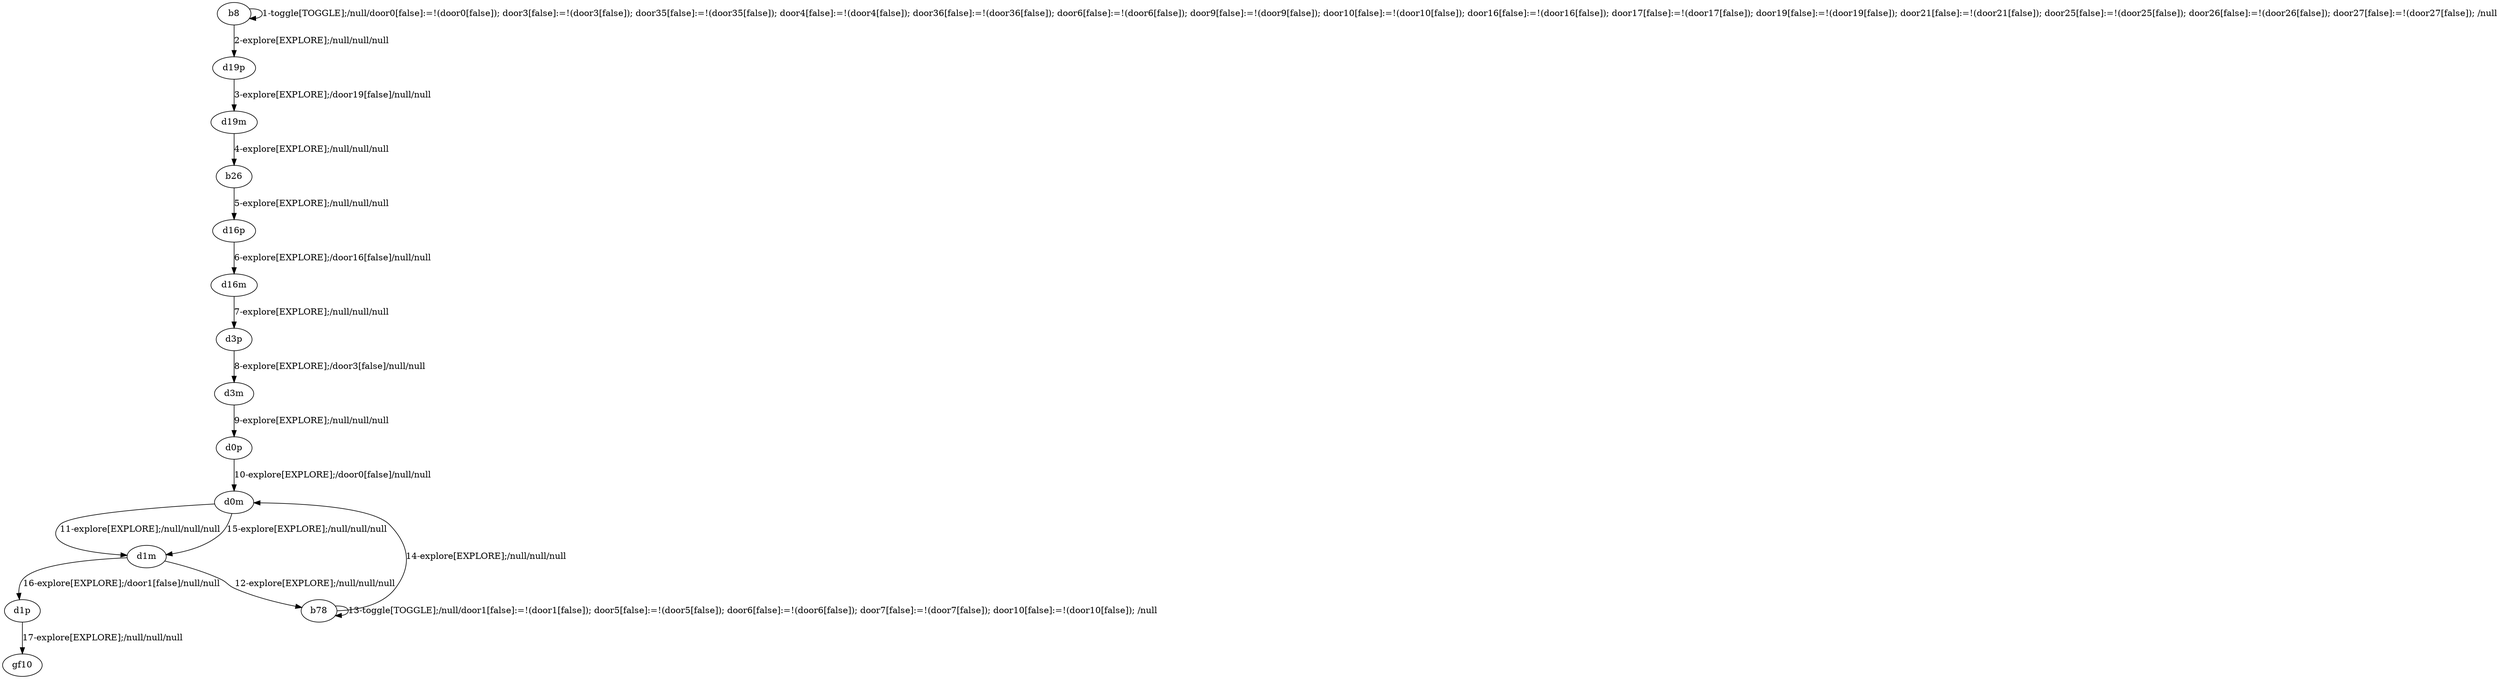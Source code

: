 # Total number of goals covered by this test: 2
# d1p --> gf10
# d1m --> d1p

digraph g {
"b8" -> "b8" [label = "1-toggle[TOGGLE];/null/door0[false]:=!(door0[false]); door3[false]:=!(door3[false]); door35[false]:=!(door35[false]); door4[false]:=!(door4[false]); door36[false]:=!(door36[false]); door6[false]:=!(door6[false]); door9[false]:=!(door9[false]); door10[false]:=!(door10[false]); door16[false]:=!(door16[false]); door17[false]:=!(door17[false]); door19[false]:=!(door19[false]); door21[false]:=!(door21[false]); door25[false]:=!(door25[false]); door26[false]:=!(door26[false]); door27[false]:=!(door27[false]); /null"];
"b8" -> "d19p" [label = "2-explore[EXPLORE];/null/null/null"];
"d19p" -> "d19m" [label = "3-explore[EXPLORE];/door19[false]/null/null"];
"d19m" -> "b26" [label = "4-explore[EXPLORE];/null/null/null"];
"b26" -> "d16p" [label = "5-explore[EXPLORE];/null/null/null"];
"d16p" -> "d16m" [label = "6-explore[EXPLORE];/door16[false]/null/null"];
"d16m" -> "d3p" [label = "7-explore[EXPLORE];/null/null/null"];
"d3p" -> "d3m" [label = "8-explore[EXPLORE];/door3[false]/null/null"];
"d3m" -> "d0p" [label = "9-explore[EXPLORE];/null/null/null"];
"d0p" -> "d0m" [label = "10-explore[EXPLORE];/door0[false]/null/null"];
"d0m" -> "d1m" [label = "11-explore[EXPLORE];/null/null/null"];
"d1m" -> "b78" [label = "12-explore[EXPLORE];/null/null/null"];
"b78" -> "b78" [label = "13-toggle[TOGGLE];/null/door1[false]:=!(door1[false]); door5[false]:=!(door5[false]); door6[false]:=!(door6[false]); door7[false]:=!(door7[false]); door10[false]:=!(door10[false]); /null"];
"b78" -> "d0m" [label = "14-explore[EXPLORE];/null/null/null"];
"d0m" -> "d1m" [label = "15-explore[EXPLORE];/null/null/null"];
"d1m" -> "d1p" [label = "16-explore[EXPLORE];/door1[false]/null/null"];
"d1p" -> "gf10" [label = "17-explore[EXPLORE];/null/null/null"];
}